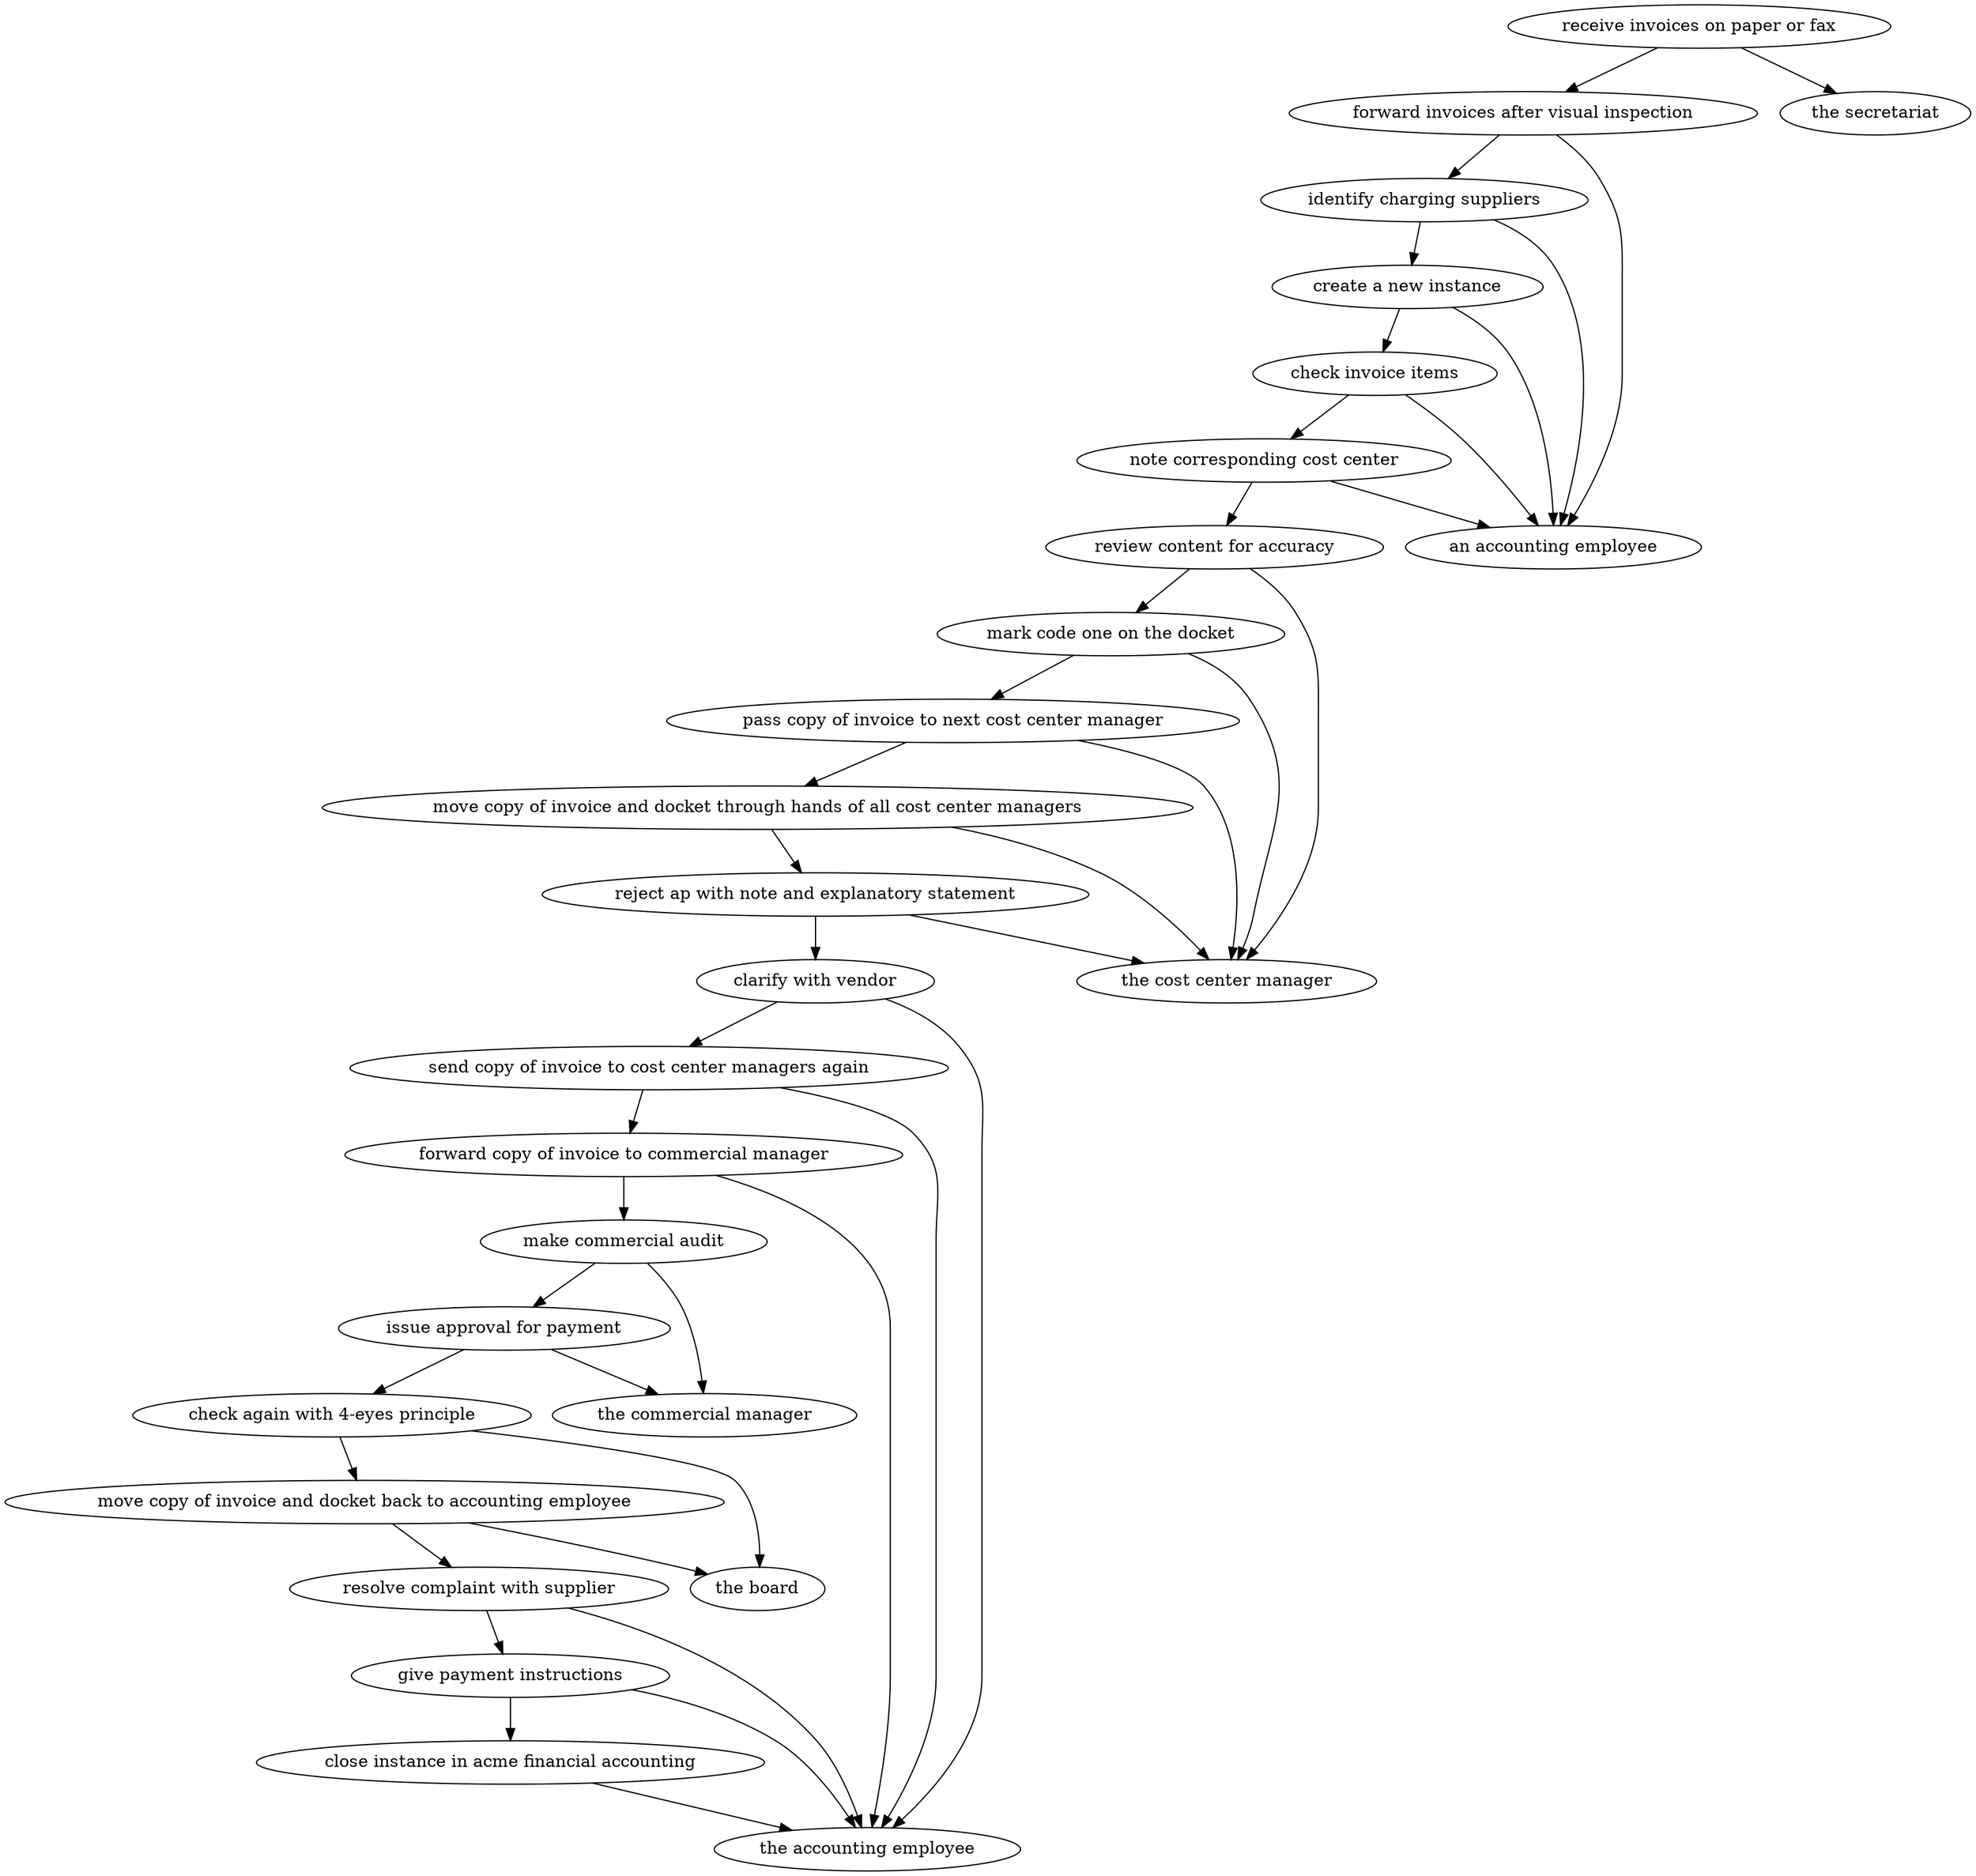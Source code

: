 strict digraph "doc-6.1" {
	graph [name="doc-6.1"];
	"receive invoices on paper or fax"	[attrs="{'type': 'Activity', 'label': 'receive invoices on paper or fax'}"];
	"forward invoices after visual inspection"	[attrs="{'type': 'Activity', 'label': 'forward invoices after visual inspection'}"];
	"receive invoices on paper or fax" -> "forward invoices after visual inspection"	[attrs="{'type': 'flow', 'label': 'flow'}"];
	"the secretariat"	[attrs="{'type': 'Actor', 'label': 'the secretariat'}"];
	"receive invoices on paper or fax" -> "the secretariat"	[attrs="{'type': 'actor performer', 'label': 'actor performer'}"];
	"identify charging suppliers"	[attrs="{'type': 'Activity', 'label': 'identify charging suppliers'}"];
	"forward invoices after visual inspection" -> "identify charging suppliers"	[attrs="{'type': 'flow', 'label': 'flow'}"];
	"an accounting employee"	[attrs="{'type': 'Actor', 'label': 'an accounting employee'}"];
	"forward invoices after visual inspection" -> "an accounting employee"	[attrs="{'type': 'actor performer', 'label': 'actor performer'}"];
	"create a new instance"	[attrs="{'type': 'Activity', 'label': 'create a new instance'}"];
	"identify charging suppliers" -> "create a new instance"	[attrs="{'type': 'flow', 'label': 'flow'}"];
	"identify charging suppliers" -> "an accounting employee"	[attrs="{'type': 'actor performer', 'label': 'actor performer'}"];
	"check invoice items"	[attrs="{'type': 'Activity', 'label': 'check invoice items'}"];
	"create a new instance" -> "check invoice items"	[attrs="{'type': 'flow', 'label': 'flow'}"];
	"create a new instance" -> "an accounting employee"	[attrs="{'type': 'actor performer', 'label': 'actor performer'}"];
	"note corresponding cost center"	[attrs="{'type': 'Activity', 'label': 'note corresponding cost center'}"];
	"check invoice items" -> "note corresponding cost center"	[attrs="{'type': 'flow', 'label': 'flow'}"];
	"check invoice items" -> "an accounting employee"	[attrs="{'type': 'actor performer', 'label': 'actor performer'}"];
	"review content for accuracy"	[attrs="{'type': 'Activity', 'label': 'review content for accuracy'}"];
	"note corresponding cost center" -> "review content for accuracy"	[attrs="{'type': 'flow', 'label': 'flow'}"];
	"note corresponding cost center" -> "an accounting employee"	[attrs="{'type': 'actor performer', 'label': 'actor performer'}"];
	"mark code one on the docket"	[attrs="{'type': 'Activity', 'label': 'mark code one on the docket'}"];
	"review content for accuracy" -> "mark code one on the docket"	[attrs="{'type': 'flow', 'label': 'flow'}"];
	"the cost center manager"	[attrs="{'type': 'Actor', 'label': 'the cost center manager'}"];
	"review content for accuracy" -> "the cost center manager"	[attrs="{'type': 'actor performer', 'label': 'actor performer'}"];
	"pass copy of invoice to next cost center manager"	[attrs="{'type': 'Activity', 'label': 'pass copy of invoice to next cost center manager'}"];
	"mark code one on the docket" -> "pass copy of invoice to next cost center manager"	[attrs="{'type': 'flow', 'label': 'flow'}"];
	"mark code one on the docket" -> "the cost center manager"	[attrs="{'type': 'actor performer', 'label': 'actor performer'}"];
	"move copy of invoice and docket through hands of all cost center managers"	[attrs="{'type': 'Activity', 'label': 'move copy of invoice and docket through hands of all cost center managers'}"];
	"pass copy of invoice to next cost center manager" -> "move copy of invoice and docket through hands of all cost center managers"	[attrs="{'type': 'flow', 'label': 'flow'}"];
	"pass copy of invoice to next cost center manager" -> "the cost center manager"	[attrs="{'type': 'actor performer', 'label': 'actor performer'}"];
	"reject ap with note and explanatory statement"	[attrs="{'type': 'Activity', 'label': 'reject ap with note and explanatory statement'}"];
	"move copy of invoice and docket through hands of all cost center managers" -> "reject ap with note and explanatory statement"	[attrs="{'type': 'flow', 'label': 'flow'}"];
	"move copy of invoice and docket through hands of all cost center managers" -> "the cost center manager"	[attrs="{'type': 'actor performer', 'label': 'actor performer'}"];
	"clarify with vendor"	[attrs="{'type': 'Activity', 'label': 'clarify with vendor'}"];
	"reject ap with note and explanatory statement" -> "clarify with vendor"	[attrs="{'type': 'flow', 'label': 'flow'}"];
	"reject ap with note and explanatory statement" -> "the cost center manager"	[attrs="{'type': 'actor performer', 'label': 'actor performer'}"];
	"send copy of invoice to cost center managers again"	[attrs="{'type': 'Activity', 'label': 'send copy of invoice to cost center managers again'}"];
	"clarify with vendor" -> "send copy of invoice to cost center managers again"	[attrs="{'type': 'flow', 'label': 'flow'}"];
	"the accounting employee"	[attrs="{'type': 'Actor', 'label': 'the accounting employee'}"];
	"clarify with vendor" -> "the accounting employee"	[attrs="{'type': 'actor performer', 'label': 'actor performer'}"];
	"forward copy of invoice to commercial manager"	[attrs="{'type': 'Activity', 'label': 'forward copy of invoice to commercial manager'}"];
	"send copy of invoice to cost center managers again" -> "forward copy of invoice to commercial manager"	[attrs="{'type': 'flow', 'label': 'flow'}"];
	"send copy of invoice to cost center managers again" -> "the accounting employee"	[attrs="{'type': 'actor performer', 'label': 'actor performer'}"];
	"make commercial audit"	[attrs="{'type': 'Activity', 'label': 'make commercial audit'}"];
	"forward copy of invoice to commercial manager" -> "make commercial audit"	[attrs="{'type': 'flow', 'label': 'flow'}"];
	"forward copy of invoice to commercial manager" -> "the accounting employee"	[attrs="{'type': 'actor performer', 'label': 'actor performer'}"];
	"issue approval for payment"	[attrs="{'type': 'Activity', 'label': 'issue approval for payment'}"];
	"make commercial audit" -> "issue approval for payment"	[attrs="{'type': 'flow', 'label': 'flow'}"];
	"the commercial manager"	[attrs="{'type': 'Actor', 'label': 'the commercial manager'}"];
	"make commercial audit" -> "the commercial manager"	[attrs="{'type': 'actor performer', 'label': 'actor performer'}"];
	"check again with 4-eyes principle"	[attrs="{'type': 'Activity', 'label': 'check again with 4-eyes principle'}"];
	"issue approval for payment" -> "check again with 4-eyes principle"	[attrs="{'type': 'flow', 'label': 'flow'}"];
	"issue approval for payment" -> "the commercial manager"	[attrs="{'type': 'actor performer', 'label': 'actor performer'}"];
	"move copy of invoice and docket back to accounting employee"	[attrs="{'type': 'Activity', 'label': 'move copy of invoice and docket back to accounting employee'}"];
	"check again with 4-eyes principle" -> "move copy of invoice and docket back to accounting employee"	[attrs="{'type': 'flow', 'label': 'flow'}"];
	"the board"	[attrs="{'type': 'Actor', 'label': 'the board'}"];
	"check again with 4-eyes principle" -> "the board"	[attrs="{'type': 'actor performer', 'label': 'actor performer'}"];
	"resolve complaint with supplier"	[attrs="{'type': 'Activity', 'label': 'resolve complaint with supplier'}"];
	"move copy of invoice and docket back to accounting employee" -> "resolve complaint with supplier"	[attrs="{'type': 'flow', 'label': 'flow'}"];
	"move copy of invoice and docket back to accounting employee" -> "the board"	[attrs="{'type': 'actor performer', 'label': 'actor performer'}"];
	"give payment instructions"	[attrs="{'type': 'Activity', 'label': 'give payment instructions'}"];
	"resolve complaint with supplier" -> "give payment instructions"	[attrs="{'type': 'flow', 'label': 'flow'}"];
	"resolve complaint with supplier" -> "the accounting employee"	[attrs="{'type': 'actor performer', 'label': 'actor performer'}"];
	"close instance in acme financial accounting"	[attrs="{'type': 'Activity', 'label': 'close instance in acme financial accounting'}"];
	"give payment instructions" -> "close instance in acme financial accounting"	[attrs="{'type': 'flow', 'label': 'flow'}"];
	"give payment instructions" -> "the accounting employee"	[attrs="{'type': 'actor performer', 'label': 'actor performer'}"];
	"close instance in acme financial accounting" -> "the accounting employee"	[attrs="{'type': 'actor performer', 'label': 'actor performer'}"];
}
